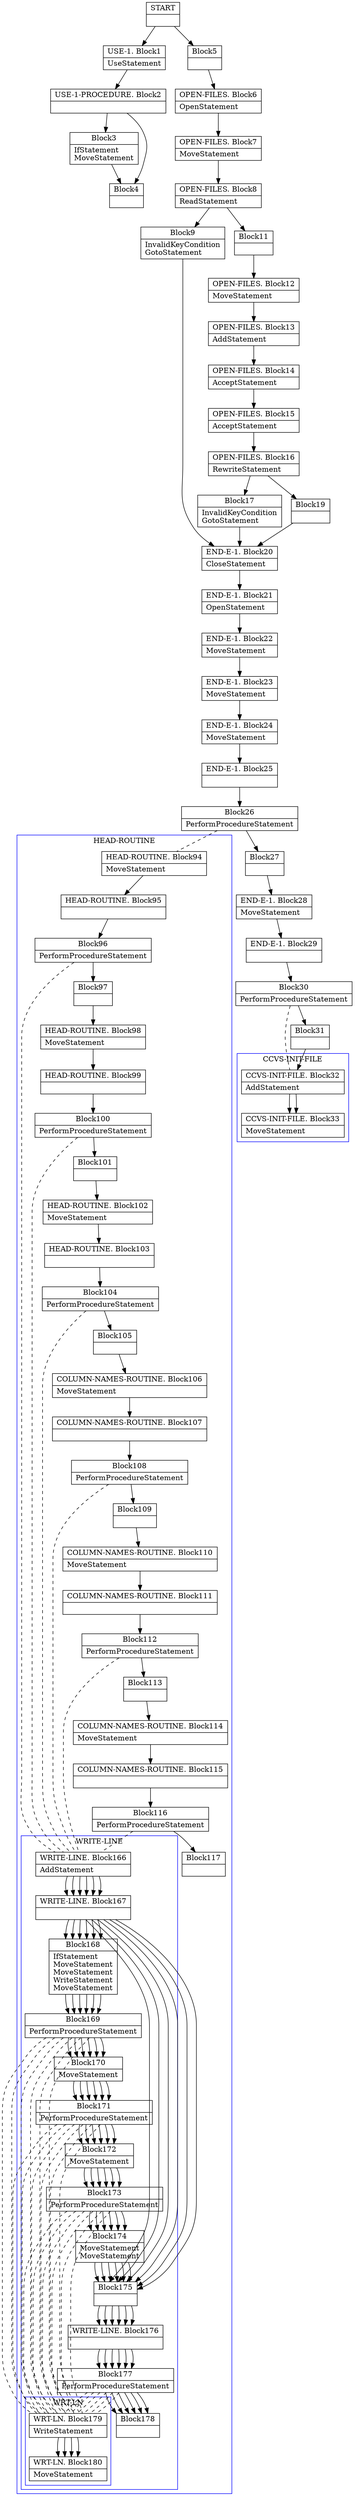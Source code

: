digraph Cfg {
compound=true;
node [
shape = "record"
]

edge [
arrowtail = "empty"
]
Block0 [
label = "{START|}"
]
Block1 [
label = "{USE-1. Block1|UseStatement\l}"
]
Block2 [
label = "{USE-1-PROCEDURE. Block2|}"
]
Block3 [
label = "{Block3|IfStatement\lMoveStatement\l}"
]
Block4 [
label = "{Block4|}"
]
Block5 [
label = "{Block5|}"
]
Block6 [
label = "{OPEN-FILES. Block6|OpenStatement\l}"
]
Block7 [
label = "{OPEN-FILES. Block7|MoveStatement\l}"
]
Block8 [
label = "{OPEN-FILES. Block8|ReadStatement\l}"
]
Block9 [
label = "{Block9|InvalidKeyCondition\lGotoStatement\l}"
]
Block20 [
label = "{END-E-1. Block20|CloseStatement\l}"
]
Block21 [
label = "{END-E-1. Block21|OpenStatement\l}"
]
Block22 [
label = "{END-E-1. Block22|MoveStatement\l}"
]
Block23 [
label = "{END-E-1. Block23|MoveStatement\l}"
]
Block24 [
label = "{END-E-1. Block24|MoveStatement\l}"
]
Block25 [
label = "{END-E-1. Block25|}"
]
Block26 [
label = "{Block26|PerformProcedureStatement\l}"
]
subgraph cluster_1{
color = blue;
label = "HEAD-ROUTINE";
Block94 [
label = "{HEAD-ROUTINE. Block94|MoveStatement\l}"
]
Block95 [
label = "{HEAD-ROUTINE. Block95|}"
]
Block96 [
label = "{Block96|PerformProcedureStatement\l}"
]
subgraph cluster_8{
color = blue;
label = "WRITE-LINE";
Block166 [
label = "{WRITE-LINE. Block166|AddStatement\l}"
]
Block167 [
label = "{WRITE-LINE. Block167|}"
]
Block168 [
label = "{Block168|IfStatement\lMoveStatement\lMoveStatement\lWriteStatement\lMoveStatement\l}"
]
Block169 [
label = "{Block169|PerformProcedureStatement\l}"
]
subgraph cluster_21{
color = blue;
label = "WRT-LN";
Block179 [
label = "{WRT-LN. Block179|WriteStatement\l}"
]
Block180 [
label = "{WRT-LN. Block180|MoveStatement\l}"
]
Block179 -> Block180

}
Block169 -> Block179 [style=dashed, arrowhead=none]

Block170 [
label = "{Block170|MoveStatement\l}"
]
Block171 [
label = "{Block171|PerformProcedureStatement\l}"
]
subgraph cluster_22{
color = blue;
label = "WRT-LN";
Block179 [
label = "{WRT-LN. Block179|WriteStatement\l}"
]
Block180 [
label = "{WRT-LN. Block180|MoveStatement\l}"
]
Block179 -> Block180

}
Block171 -> Block179 [style=dashed, arrowhead=none]

Block172 [
label = "{Block172|MoveStatement\l}"
]
Block173 [
label = "{Block173|PerformProcedureStatement\l}"
]
subgraph cluster_23{
color = blue;
label = "WRT-LN";
Block179 [
label = "{WRT-LN. Block179|WriteStatement\l}"
]
Block180 [
label = "{WRT-LN. Block180|MoveStatement\l}"
]
Block179 -> Block180

}
Block173 -> Block179 [style=dashed, arrowhead=none]

Block174 [
label = "{Block174|MoveStatement\lMoveStatement\l}"
]
Block175 [
label = "{Block175|}"
]
Block176 [
label = "{WRITE-LINE. Block176|}"
]
Block177 [
label = "{Block177|PerformProcedureStatement\l}"
]
subgraph cluster_24{
color = blue;
label = "WRT-LN";
Block179 [
label = "{WRT-LN. Block179|WriteStatement\l}"
]
Block180 [
label = "{WRT-LN. Block180|MoveStatement\l}"
]
Block179 -> Block180

}
Block177 -> Block179 [style=dashed, arrowhead=none]

Block178 [
label = "{Block178|}"
]
Block166 -> Block167
Block167 -> Block168
Block167 -> Block175
Block168 -> Block169
Block169 -> Block170
Block170 -> Block171
Block171 -> Block172
Block172 -> Block173
Block173 -> Block174
Block174 -> Block175
Block175 -> Block176
Block176 -> Block177
Block177 -> Block178

}
Block96 -> Block166 [style=dashed, arrowhead=none]

Block97 [
label = "{Block97|}"
]
Block98 [
label = "{HEAD-ROUTINE. Block98|MoveStatement\l}"
]
Block99 [
label = "{HEAD-ROUTINE. Block99|}"
]
Block100 [
label = "{Block100|PerformProcedureStatement\l}"
]
subgraph cluster_9{
color = blue;
label = "WRITE-LINE";
Block166 [
label = "{WRITE-LINE. Block166|AddStatement\l}"
]
Block167 [
label = "{WRITE-LINE. Block167|}"
]
Block168 [
label = "{Block168|IfStatement\lMoveStatement\lMoveStatement\lWriteStatement\lMoveStatement\l}"
]
Block169 [
label = "{Block169|PerformProcedureStatement\l}"
]
Block169 -> Block179 [style=dashed, arrowhead=none]

Block170 [
label = "{Block170|MoveStatement\l}"
]
Block171 [
label = "{Block171|PerformProcedureStatement\l}"
]
Block171 -> Block179 [style=dashed, arrowhead=none]

Block172 [
label = "{Block172|MoveStatement\l}"
]
Block173 [
label = "{Block173|PerformProcedureStatement\l}"
]
Block173 -> Block179 [style=dashed, arrowhead=none]

Block174 [
label = "{Block174|MoveStatement\lMoveStatement\l}"
]
Block175 [
label = "{Block175|}"
]
Block176 [
label = "{WRITE-LINE. Block176|}"
]
Block177 [
label = "{Block177|PerformProcedureStatement\l}"
]
Block177 -> Block179 [style=dashed, arrowhead=none]

Block178 [
label = "{Block178|}"
]
Block166 -> Block167
Block167 -> Block168
Block167 -> Block175
Block168 -> Block169
Block169 -> Block170
Block170 -> Block171
Block171 -> Block172
Block172 -> Block173
Block173 -> Block174
Block174 -> Block175
Block175 -> Block176
Block176 -> Block177
Block177 -> Block178

}
Block100 -> Block166 [style=dashed, arrowhead=none]

Block101 [
label = "{Block101|}"
]
Block102 [
label = "{HEAD-ROUTINE. Block102|MoveStatement\l}"
]
Block103 [
label = "{HEAD-ROUTINE. Block103|}"
]
Block104 [
label = "{Block104|PerformProcedureStatement\l}"
]
subgraph cluster_10{
color = blue;
label = "WRITE-LINE";
Block166 [
label = "{WRITE-LINE. Block166|AddStatement\l}"
]
Block167 [
label = "{WRITE-LINE. Block167|}"
]
Block168 [
label = "{Block168|IfStatement\lMoveStatement\lMoveStatement\lWriteStatement\lMoveStatement\l}"
]
Block169 [
label = "{Block169|PerformProcedureStatement\l}"
]
Block169 -> Block179 [style=dashed, arrowhead=none]

Block170 [
label = "{Block170|MoveStatement\l}"
]
Block171 [
label = "{Block171|PerformProcedureStatement\l}"
]
Block171 -> Block179 [style=dashed, arrowhead=none]

Block172 [
label = "{Block172|MoveStatement\l}"
]
Block173 [
label = "{Block173|PerformProcedureStatement\l}"
]
Block173 -> Block179 [style=dashed, arrowhead=none]

Block174 [
label = "{Block174|MoveStatement\lMoveStatement\l}"
]
Block175 [
label = "{Block175|}"
]
Block176 [
label = "{WRITE-LINE. Block176|}"
]
Block177 [
label = "{Block177|PerformProcedureStatement\l}"
]
Block177 -> Block179 [style=dashed, arrowhead=none]

Block178 [
label = "{Block178|}"
]
Block166 -> Block167
Block167 -> Block168
Block167 -> Block175
Block168 -> Block169
Block169 -> Block170
Block170 -> Block171
Block171 -> Block172
Block172 -> Block173
Block173 -> Block174
Block174 -> Block175
Block175 -> Block176
Block176 -> Block177
Block177 -> Block178

}
Block104 -> Block166 [style=dashed, arrowhead=none]

Block105 [
label = "{Block105|}"
]
Block106 [
label = "{COLUMN-NAMES-ROUTINE. Block106|MoveStatement\l}"
]
Block107 [
label = "{COLUMN-NAMES-ROUTINE. Block107|}"
]
Block108 [
label = "{Block108|PerformProcedureStatement\l}"
]
subgraph cluster_11{
color = blue;
label = "WRITE-LINE";
Block166 [
label = "{WRITE-LINE. Block166|AddStatement\l}"
]
Block167 [
label = "{WRITE-LINE. Block167|}"
]
Block168 [
label = "{Block168|IfStatement\lMoveStatement\lMoveStatement\lWriteStatement\lMoveStatement\l}"
]
Block169 [
label = "{Block169|PerformProcedureStatement\l}"
]
Block169 -> Block179 [style=dashed, arrowhead=none]

Block170 [
label = "{Block170|MoveStatement\l}"
]
Block171 [
label = "{Block171|PerformProcedureStatement\l}"
]
Block171 -> Block179 [style=dashed, arrowhead=none]

Block172 [
label = "{Block172|MoveStatement\l}"
]
Block173 [
label = "{Block173|PerformProcedureStatement\l}"
]
Block173 -> Block179 [style=dashed, arrowhead=none]

Block174 [
label = "{Block174|MoveStatement\lMoveStatement\l}"
]
Block175 [
label = "{Block175|}"
]
Block176 [
label = "{WRITE-LINE. Block176|}"
]
Block177 [
label = "{Block177|PerformProcedureStatement\l}"
]
Block177 -> Block179 [style=dashed, arrowhead=none]

Block178 [
label = "{Block178|}"
]
Block166 -> Block167
Block167 -> Block168
Block167 -> Block175
Block168 -> Block169
Block169 -> Block170
Block170 -> Block171
Block171 -> Block172
Block172 -> Block173
Block173 -> Block174
Block174 -> Block175
Block175 -> Block176
Block176 -> Block177
Block177 -> Block178

}
Block108 -> Block166 [style=dashed, arrowhead=none]

Block109 [
label = "{Block109|}"
]
Block110 [
label = "{COLUMN-NAMES-ROUTINE. Block110|MoveStatement\l}"
]
Block111 [
label = "{COLUMN-NAMES-ROUTINE. Block111|}"
]
Block112 [
label = "{Block112|PerformProcedureStatement\l}"
]
subgraph cluster_12{
color = blue;
label = "WRITE-LINE";
Block166 [
label = "{WRITE-LINE. Block166|AddStatement\l}"
]
Block167 [
label = "{WRITE-LINE. Block167|}"
]
Block168 [
label = "{Block168|IfStatement\lMoveStatement\lMoveStatement\lWriteStatement\lMoveStatement\l}"
]
Block169 [
label = "{Block169|PerformProcedureStatement\l}"
]
Block169 -> Block179 [style=dashed, arrowhead=none]

Block170 [
label = "{Block170|MoveStatement\l}"
]
Block171 [
label = "{Block171|PerformProcedureStatement\l}"
]
Block171 -> Block179 [style=dashed, arrowhead=none]

Block172 [
label = "{Block172|MoveStatement\l}"
]
Block173 [
label = "{Block173|PerformProcedureStatement\l}"
]
Block173 -> Block179 [style=dashed, arrowhead=none]

Block174 [
label = "{Block174|MoveStatement\lMoveStatement\l}"
]
Block175 [
label = "{Block175|}"
]
Block176 [
label = "{WRITE-LINE. Block176|}"
]
Block177 [
label = "{Block177|PerformProcedureStatement\l}"
]
Block177 -> Block179 [style=dashed, arrowhead=none]

Block178 [
label = "{Block178|}"
]
Block166 -> Block167
Block167 -> Block168
Block167 -> Block175
Block168 -> Block169
Block169 -> Block170
Block170 -> Block171
Block171 -> Block172
Block172 -> Block173
Block173 -> Block174
Block174 -> Block175
Block175 -> Block176
Block176 -> Block177
Block177 -> Block178

}
Block112 -> Block166 [style=dashed, arrowhead=none]

Block113 [
label = "{Block113|}"
]
Block114 [
label = "{COLUMN-NAMES-ROUTINE. Block114|MoveStatement\l}"
]
Block115 [
label = "{COLUMN-NAMES-ROUTINE. Block115|}"
]
Block116 [
label = "{Block116|PerformProcedureStatement\l}"
]
subgraph cluster_13{
color = blue;
label = "WRITE-LINE";
Block166 [
label = "{WRITE-LINE. Block166|AddStatement\l}"
]
Block167 [
label = "{WRITE-LINE. Block167|}"
]
Block168 [
label = "{Block168|IfStatement\lMoveStatement\lMoveStatement\lWriteStatement\lMoveStatement\l}"
]
Block169 [
label = "{Block169|PerformProcedureStatement\l}"
]
Block169 -> Block179 [style=dashed, arrowhead=none]

Block170 [
label = "{Block170|MoveStatement\l}"
]
Block171 [
label = "{Block171|PerformProcedureStatement\l}"
]
Block171 -> Block179 [style=dashed, arrowhead=none]

Block172 [
label = "{Block172|MoveStatement\l}"
]
Block173 [
label = "{Block173|PerformProcedureStatement\l}"
]
Block173 -> Block179 [style=dashed, arrowhead=none]

Block174 [
label = "{Block174|MoveStatement\lMoveStatement\l}"
]
Block175 [
label = "{Block175|}"
]
Block176 [
label = "{WRITE-LINE. Block176|}"
]
Block177 [
label = "{Block177|PerformProcedureStatement\l}"
]
Block177 -> Block179 [style=dashed, arrowhead=none]

Block178 [
label = "{Block178|}"
]
Block166 -> Block167
Block167 -> Block168
Block167 -> Block175
Block168 -> Block169
Block169 -> Block170
Block170 -> Block171
Block171 -> Block172
Block172 -> Block173
Block173 -> Block174
Block174 -> Block175
Block175 -> Block176
Block176 -> Block177
Block177 -> Block178

}
Block116 -> Block166 [style=dashed, arrowhead=none]

Block117 [
label = "{Block117|}"
]
Block94 -> Block95
Block95 -> Block96
Block96 -> Block97
Block97 -> Block98
Block98 -> Block99
Block99 -> Block100
Block100 -> Block101
Block101 -> Block102
Block102 -> Block103
Block103 -> Block104
Block104 -> Block105
Block105 -> Block106
Block106 -> Block107
Block107 -> Block108
Block108 -> Block109
Block109 -> Block110
Block110 -> Block111
Block111 -> Block112
Block112 -> Block113
Block113 -> Block114
Block114 -> Block115
Block115 -> Block116
Block116 -> Block117

}
Block26 -> Block94 [style=dashed, arrowhead=none]

Block27 [
label = "{Block27|}"
]
Block28 [
label = "{END-E-1. Block28|MoveStatement\l}"
]
Block29 [
label = "{END-E-1. Block29|}"
]
Block30 [
label = "{Block30|PerformProcedureStatement\l}"
]
subgraph cluster_2{
color = blue;
label = "CCVS-INIT-FILE";
Block32 [
label = "{CCVS-INIT-FILE. Block32|AddStatement\l}"
]
Block33 [
label = "{CCVS-INIT-FILE. Block33|MoveStatement\l}"
]
Block32 -> Block33

}
Block30 -> Block32 [style=dashed, arrowhead=none]

Block31 [
label = "{Block31|}"
]
Block32 [
label = "{CCVS-INIT-FILE. Block32|AddStatement\l}"
]
Block33 [
label = "{CCVS-INIT-FILE. Block33|MoveStatement\l}"
]
Block11 [
label = "{Block11|}"
]
Block12 [
label = "{OPEN-FILES. Block12|MoveStatement\l}"
]
Block13 [
label = "{OPEN-FILES. Block13|AddStatement\l}"
]
Block14 [
label = "{OPEN-FILES. Block14|AcceptStatement\l}"
]
Block15 [
label = "{OPEN-FILES. Block15|AcceptStatement\l}"
]
Block16 [
label = "{OPEN-FILES. Block16|RewriteStatement\l}"
]
Block17 [
label = "{Block17|InvalidKeyCondition\lGotoStatement\l}"
]
Block19 [
label = "{Block19|}"
]
Block0 -> Block1
Block0 -> Block5
Block1 -> Block2
Block2 -> Block3
Block2 -> Block4
Block3 -> Block4
Block5 -> Block6
Block6 -> Block7
Block7 -> Block8
Block8 -> Block9
Block8 -> Block11
Block9 -> Block20
Block20 -> Block21
Block21 -> Block22
Block22 -> Block23
Block23 -> Block24
Block24 -> Block25
Block25 -> Block26
Block26 -> Block27
Block27 -> Block28
Block28 -> Block29
Block29 -> Block30
Block30 -> Block31
Block31 -> Block32
Block32 -> Block33
Block11 -> Block12
Block12 -> Block13
Block13 -> Block14
Block14 -> Block15
Block15 -> Block16
Block16 -> Block17
Block16 -> Block19
Block17 -> Block20
Block19 -> Block20

}
